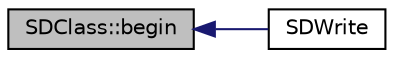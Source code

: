 digraph "SDClass::begin"
{
  edge [fontname="Helvetica",fontsize="10",labelfontname="Helvetica",labelfontsize="10"];
  node [fontname="Helvetica",fontsize="10",shape=record];
  rankdir="LR";
  Node1 [label="SDClass::begin",height=0.2,width=0.4,color="black", fillcolor="grey75", style="filled", fontcolor="black"];
  Node1 -> Node2 [dir="back",color="midnightblue",fontsize="10",style="solid",fontname="Helvetica"];
  Node2 [label="SDWrite",height=0.2,width=0.4,color="black", fillcolor="white", style="filled",URL="$_s_dcard__driver_8h.html#a2286785ccb3c7d17979a7b718b40061a"];
}
